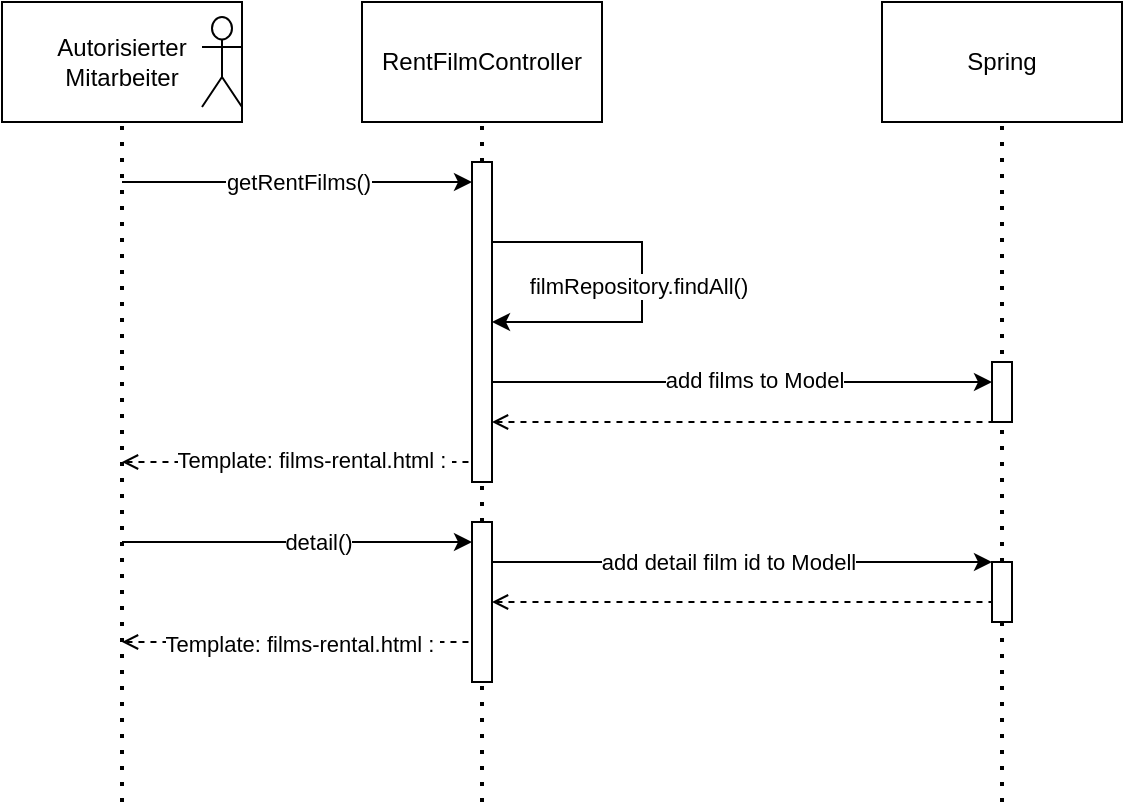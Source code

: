 <mxfile version="24.2.5" type="device">
  <diagram name="Seite-1" id="_MH6-QrCBOgJL1kuzfep">
    <mxGraphModel dx="1434" dy="844" grid="1" gridSize="10" guides="1" tooltips="1" connect="1" arrows="1" fold="1" page="1" pageScale="1" pageWidth="1169" pageHeight="827" math="0" shadow="0">
      <root>
        <mxCell id="0" />
        <mxCell id="1" parent="0" />
        <mxCell id="TmpWhg5RtlY6bORmAOob-1" value="Autorisierter Mitarbeiter" style="rounded=0;whiteSpace=wrap;html=1;" vertex="1" parent="1">
          <mxGeometry x="40" y="40" width="120" height="60" as="geometry" />
        </mxCell>
        <mxCell id="TmpWhg5RtlY6bORmAOob-2" value="" style="shape=umlActor;verticalLabelPosition=bottom;verticalAlign=top;html=1;outlineConnect=0;" vertex="1" parent="1">
          <mxGeometry x="140" y="47.5" width="20" height="45" as="geometry" />
        </mxCell>
        <mxCell id="TmpWhg5RtlY6bORmAOob-3" value="RentFilmController" style="rounded=0;whiteSpace=wrap;html=1;" vertex="1" parent="1">
          <mxGeometry x="220" y="40" width="120" height="60" as="geometry" />
        </mxCell>
        <mxCell id="TmpWhg5RtlY6bORmAOob-6" value="Spring" style="rounded=0;whiteSpace=wrap;html=1;" vertex="1" parent="1">
          <mxGeometry x="480" y="40" width="120" height="60" as="geometry" />
        </mxCell>
        <mxCell id="TmpWhg5RtlY6bORmAOob-7" value="" style="endArrow=none;dashed=1;html=1;dashPattern=1 3;strokeWidth=2;rounded=0;" edge="1" parent="1">
          <mxGeometry width="50" height="50" relative="1" as="geometry">
            <mxPoint x="100" y="440" as="sourcePoint" />
            <mxPoint x="100" y="100" as="targetPoint" />
          </mxGeometry>
        </mxCell>
        <mxCell id="TmpWhg5RtlY6bORmAOob-8" value="" style="endArrow=none;dashed=1;html=1;dashPattern=1 3;strokeWidth=2;rounded=0;" edge="1" parent="1" source="TmpWhg5RtlY6bORmAOob-30">
          <mxGeometry width="50" height="50" relative="1" as="geometry">
            <mxPoint x="280" y="800" as="sourcePoint" />
            <mxPoint x="280" y="100" as="targetPoint" />
          </mxGeometry>
        </mxCell>
        <mxCell id="TmpWhg5RtlY6bORmAOob-11" value="" style="endArrow=none;dashed=1;html=1;dashPattern=1 3;strokeWidth=2;rounded=0;entryX=0.5;entryY=1;entryDx=0;entryDy=0;" edge="1" parent="1" source="TmpWhg5RtlY6bORmAOob-36" target="TmpWhg5RtlY6bORmAOob-6">
          <mxGeometry width="50" height="50" relative="1" as="geometry">
            <mxPoint x="539.5" y="800" as="sourcePoint" />
            <mxPoint x="539.5" y="100" as="targetPoint" />
          </mxGeometry>
        </mxCell>
        <mxCell id="TmpWhg5RtlY6bORmAOob-12" value="" style="endArrow=classic;html=1;rounded=0;" edge="1" parent="1" target="TmpWhg5RtlY6bORmAOob-30">
          <mxGeometry width="50" height="50" relative="1" as="geometry">
            <mxPoint x="100" y="130" as="sourcePoint" />
            <mxPoint x="280" y="130" as="targetPoint" />
          </mxGeometry>
        </mxCell>
        <mxCell id="TmpWhg5RtlY6bORmAOob-13" value="getRentFilms()" style="edgeLabel;html=1;align=center;verticalAlign=middle;resizable=0;points=[];" vertex="1" connectable="0" parent="TmpWhg5RtlY6bORmAOob-12">
          <mxGeometry x="-0.222" y="-2" relative="1" as="geometry">
            <mxPoint x="20" y="-2" as="offset" />
          </mxGeometry>
        </mxCell>
        <mxCell id="TmpWhg5RtlY6bORmAOob-14" value="" style="endArrow=classic;html=1;rounded=0;" edge="1" parent="1" target="TmpWhg5RtlY6bORmAOob-30">
          <mxGeometry width="50" height="50" relative="1" as="geometry">
            <mxPoint x="280" y="160" as="sourcePoint" />
            <mxPoint x="280" y="200" as="targetPoint" />
            <Array as="points">
              <mxPoint x="360" y="160" />
              <mxPoint x="360" y="200" />
            </Array>
          </mxGeometry>
        </mxCell>
        <mxCell id="TmpWhg5RtlY6bORmAOob-15" value="filmRepository.findAll()" style="edgeLabel;html=1;align=center;verticalAlign=middle;resizable=0;points=[];" vertex="1" connectable="0" parent="TmpWhg5RtlY6bORmAOob-14">
          <mxGeometry x="0.04" y="-2" relative="1" as="geometry">
            <mxPoint as="offset" />
          </mxGeometry>
        </mxCell>
        <mxCell id="TmpWhg5RtlY6bORmAOob-16" value="" style="endArrow=classic;html=1;rounded=0;" edge="1" parent="1" target="TmpWhg5RtlY6bORmAOob-34">
          <mxGeometry width="50" height="50" relative="1" as="geometry">
            <mxPoint x="285" y="230" as="sourcePoint" />
            <mxPoint x="545" y="230" as="targetPoint" />
          </mxGeometry>
        </mxCell>
        <mxCell id="TmpWhg5RtlY6bORmAOob-17" value="add films to Model" style="edgeLabel;html=1;align=center;verticalAlign=middle;resizable=0;points=[];" vertex="1" connectable="0" parent="TmpWhg5RtlY6bORmAOob-16">
          <mxGeometry x="0.044" y="1" relative="1" as="geometry">
            <mxPoint as="offset" />
          </mxGeometry>
        </mxCell>
        <mxCell id="TmpWhg5RtlY6bORmAOob-18" value="" style="endArrow=none;dashed=1;html=1;rounded=0;startArrow=open;startFill=0;" edge="1" parent="1" source="TmpWhg5RtlY6bORmAOob-34">
          <mxGeometry width="50" height="50" relative="1" as="geometry">
            <mxPoint x="280" y="250" as="sourcePoint" />
            <mxPoint x="540" y="250" as="targetPoint" />
          </mxGeometry>
        </mxCell>
        <mxCell id="TmpWhg5RtlY6bORmAOob-19" value="" style="endArrow=none;dashed=1;html=1;rounded=0;startArrow=open;startFill=0;" edge="1" parent="1">
          <mxGeometry width="50" height="50" relative="1" as="geometry">
            <mxPoint x="100" y="270" as="sourcePoint" />
            <mxPoint x="280" y="270" as="targetPoint" />
          </mxGeometry>
        </mxCell>
        <mxCell id="TmpWhg5RtlY6bORmAOob-20" value="Template: films-rental.html :&amp;nbsp;" style="edgeLabel;html=1;align=center;verticalAlign=middle;resizable=0;points=[];" vertex="1" connectable="0" parent="TmpWhg5RtlY6bORmAOob-19">
          <mxGeometry x="0.067" y="1" relative="1" as="geometry">
            <mxPoint as="offset" />
          </mxGeometry>
        </mxCell>
        <mxCell id="TmpWhg5RtlY6bORmAOob-21" value="" style="endArrow=classic;html=1;rounded=0;" edge="1" parent="1" target="TmpWhg5RtlY6bORmAOob-32">
          <mxGeometry width="50" height="50" relative="1" as="geometry">
            <mxPoint x="100" y="310" as="sourcePoint" />
            <mxPoint x="280" y="310" as="targetPoint" />
            <Array as="points">
              <mxPoint x="220" y="310" />
            </Array>
          </mxGeometry>
        </mxCell>
        <mxCell id="TmpWhg5RtlY6bORmAOob-22" value="detail()" style="edgeLabel;html=1;align=center;verticalAlign=middle;resizable=0;points=[];" vertex="1" connectable="0" parent="TmpWhg5RtlY6bORmAOob-21">
          <mxGeometry x="0.056" y="-1" relative="1" as="geometry">
            <mxPoint x="5" y="-1" as="offset" />
          </mxGeometry>
        </mxCell>
        <mxCell id="TmpWhg5RtlY6bORmAOob-24" value="" style="endArrow=none;dashed=1;html=1;rounded=0;startArrow=open;startFill=0;" edge="1" parent="1">
          <mxGeometry width="50" height="50" relative="1" as="geometry">
            <mxPoint x="100" y="360" as="sourcePoint" />
            <mxPoint x="280" y="360" as="targetPoint" />
          </mxGeometry>
        </mxCell>
        <mxCell id="TmpWhg5RtlY6bORmAOob-25" value="Template: films-rental.html :&amp;nbsp;" style="edgeLabel;html=1;align=center;verticalAlign=middle;resizable=0;points=[];" vertex="1" connectable="0" parent="TmpWhg5RtlY6bORmAOob-24">
          <mxGeometry x="-0.322" y="-1" relative="1" as="geometry">
            <mxPoint x="29" as="offset" />
          </mxGeometry>
        </mxCell>
        <mxCell id="TmpWhg5RtlY6bORmAOob-26" value="" style="endArrow=classic;html=1;rounded=0;" edge="1" parent="1" target="TmpWhg5RtlY6bORmAOob-36">
          <mxGeometry width="50" height="50" relative="1" as="geometry">
            <mxPoint x="280" y="320" as="sourcePoint" />
            <mxPoint x="540" y="320" as="targetPoint" />
          </mxGeometry>
        </mxCell>
        <mxCell id="TmpWhg5RtlY6bORmAOob-27" value="add detail film id to Modell" style="edgeLabel;html=1;align=center;verticalAlign=middle;resizable=0;points=[];" vertex="1" connectable="0" parent="TmpWhg5RtlY6bORmAOob-26">
          <mxGeometry x="-0.038" relative="1" as="geometry">
            <mxPoint as="offset" />
          </mxGeometry>
        </mxCell>
        <mxCell id="TmpWhg5RtlY6bORmAOob-29" value="" style="endArrow=none;dashed=1;html=1;rounded=0;startArrow=open;startFill=0;" edge="1" parent="1" source="TmpWhg5RtlY6bORmAOob-32">
          <mxGeometry width="50" height="50" relative="1" as="geometry">
            <mxPoint x="290" y="340" as="sourcePoint" />
            <mxPoint x="540" y="340" as="targetPoint" />
          </mxGeometry>
        </mxCell>
        <mxCell id="TmpWhg5RtlY6bORmAOob-31" value="" style="endArrow=none;dashed=1;html=1;dashPattern=1 3;strokeWidth=2;rounded=0;" edge="1" parent="1" source="TmpWhg5RtlY6bORmAOob-32" target="TmpWhg5RtlY6bORmAOob-30">
          <mxGeometry width="50" height="50" relative="1" as="geometry">
            <mxPoint x="280" y="800" as="sourcePoint" />
            <mxPoint x="280" y="100" as="targetPoint" />
          </mxGeometry>
        </mxCell>
        <mxCell id="TmpWhg5RtlY6bORmAOob-30" value="" style="html=1;points=[[0,0,0,0,5],[0,1,0,0,-5],[1,0,0,0,5],[1,1,0,0,-5]];perimeter=orthogonalPerimeter;outlineConnect=0;targetShapes=umlLifeline;portConstraint=eastwest;newEdgeStyle={&quot;curved&quot;:0,&quot;rounded&quot;:0};" vertex="1" parent="1">
          <mxGeometry x="275" y="120" width="10" height="160" as="geometry" />
        </mxCell>
        <mxCell id="TmpWhg5RtlY6bORmAOob-33" value="" style="endArrow=none;dashed=1;html=1;dashPattern=1 3;strokeWidth=2;rounded=0;" edge="1" parent="1" target="TmpWhg5RtlY6bORmAOob-32">
          <mxGeometry width="50" height="50" relative="1" as="geometry">
            <mxPoint x="280" y="440" as="sourcePoint" />
            <mxPoint x="280" y="280" as="targetPoint" />
          </mxGeometry>
        </mxCell>
        <mxCell id="TmpWhg5RtlY6bORmAOob-32" value="" style="html=1;points=[[0,0,0,0,5],[0,1,0,0,-5],[1,0,0,0,5],[1,1,0,0,-5]];perimeter=orthogonalPerimeter;outlineConnect=0;targetShapes=umlLifeline;portConstraint=eastwest;newEdgeStyle={&quot;curved&quot;:0,&quot;rounded&quot;:0};" vertex="1" parent="1">
          <mxGeometry x="275" y="300" width="10" height="80" as="geometry" />
        </mxCell>
        <mxCell id="TmpWhg5RtlY6bORmAOob-35" value="" style="endArrow=none;dashed=1;html=1;rounded=0;startArrow=open;startFill=0;" edge="1" parent="1">
          <mxGeometry width="50" height="50" relative="1" as="geometry">
            <mxPoint x="285" y="250" as="sourcePoint" />
            <mxPoint x="535" y="250" as="targetPoint" />
          </mxGeometry>
        </mxCell>
        <mxCell id="TmpWhg5RtlY6bORmAOob-34" value="" style="html=1;points=[[0,0,0,0,5],[0,1,0,0,-5],[1,0,0,0,5],[1,1,0,0,-5]];perimeter=orthogonalPerimeter;outlineConnect=0;targetShapes=umlLifeline;portConstraint=eastwest;newEdgeStyle={&quot;curved&quot;:0,&quot;rounded&quot;:0};" vertex="1" parent="1">
          <mxGeometry x="535" y="220" width="10" height="30" as="geometry" />
        </mxCell>
        <mxCell id="TmpWhg5RtlY6bORmAOob-37" value="" style="endArrow=none;dashed=1;html=1;dashPattern=1 3;strokeWidth=2;rounded=0;entryX=0.5;entryY=1;entryDx=0;entryDy=0;" edge="1" parent="1" target="TmpWhg5RtlY6bORmAOob-36">
          <mxGeometry width="50" height="50" relative="1" as="geometry">
            <mxPoint x="540" y="440" as="sourcePoint" />
            <mxPoint x="540" y="100" as="targetPoint" />
          </mxGeometry>
        </mxCell>
        <mxCell id="TmpWhg5RtlY6bORmAOob-36" value="" style="html=1;points=[[0,0,0,0,5],[0,1,0,0,-5],[1,0,0,0,5],[1,1,0,0,-5]];perimeter=orthogonalPerimeter;outlineConnect=0;targetShapes=umlLifeline;portConstraint=eastwest;newEdgeStyle={&quot;curved&quot;:0,&quot;rounded&quot;:0};" vertex="1" parent="1">
          <mxGeometry x="535" y="320" width="10" height="30" as="geometry" />
        </mxCell>
      </root>
    </mxGraphModel>
  </diagram>
</mxfile>
